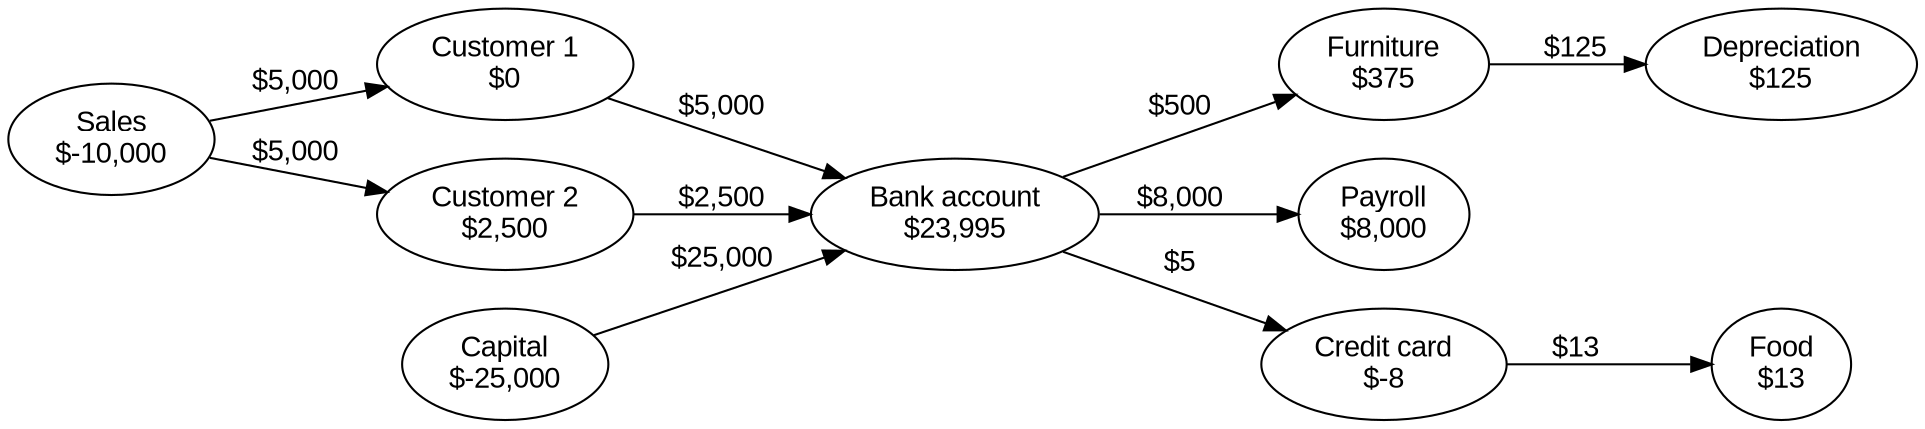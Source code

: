 #!/usr/bin/env dot -O -Tpng

digraph G {
    graph [rankdir=LR, fontname=Arial];
    node [fontname=Arial];
    edge [fontname=Arial];

    sales -> customer1 [label="$5,000"];
    sales -> customer2 [label="$5,000"];
    customer1 -> bank [label="$5,000"];
    customer2 -> bank [label="$2,500"];
    capital -> bank [label="$25,000"];
    bank -> furniture [label="$500"];
    furniture -> depreciation [label="$125"];
    bank -> payroll [label="$8,000"];
    bank -> creditcard [label="$5"];
    creditcard -> food [label="$13"];

    sales        [label="Sales\n$-10,000"];
    customer1    [label="Customer 1\n$0"];
    customer2    [label="Customer 2\n$2,500"];
    capital      [label="Capital\n$-25,000"];
    bank         [label="Bank account\n$23,995"];
    furniture    [label="Furniture\n$375"];
    depreciation [label="Depreciation\n$125"];
    payroll      [label="Payroll\n$8,000"];
    creditcard   [label="Credit card\n$-8"];
    food         [label="Food\n$13"];
}

